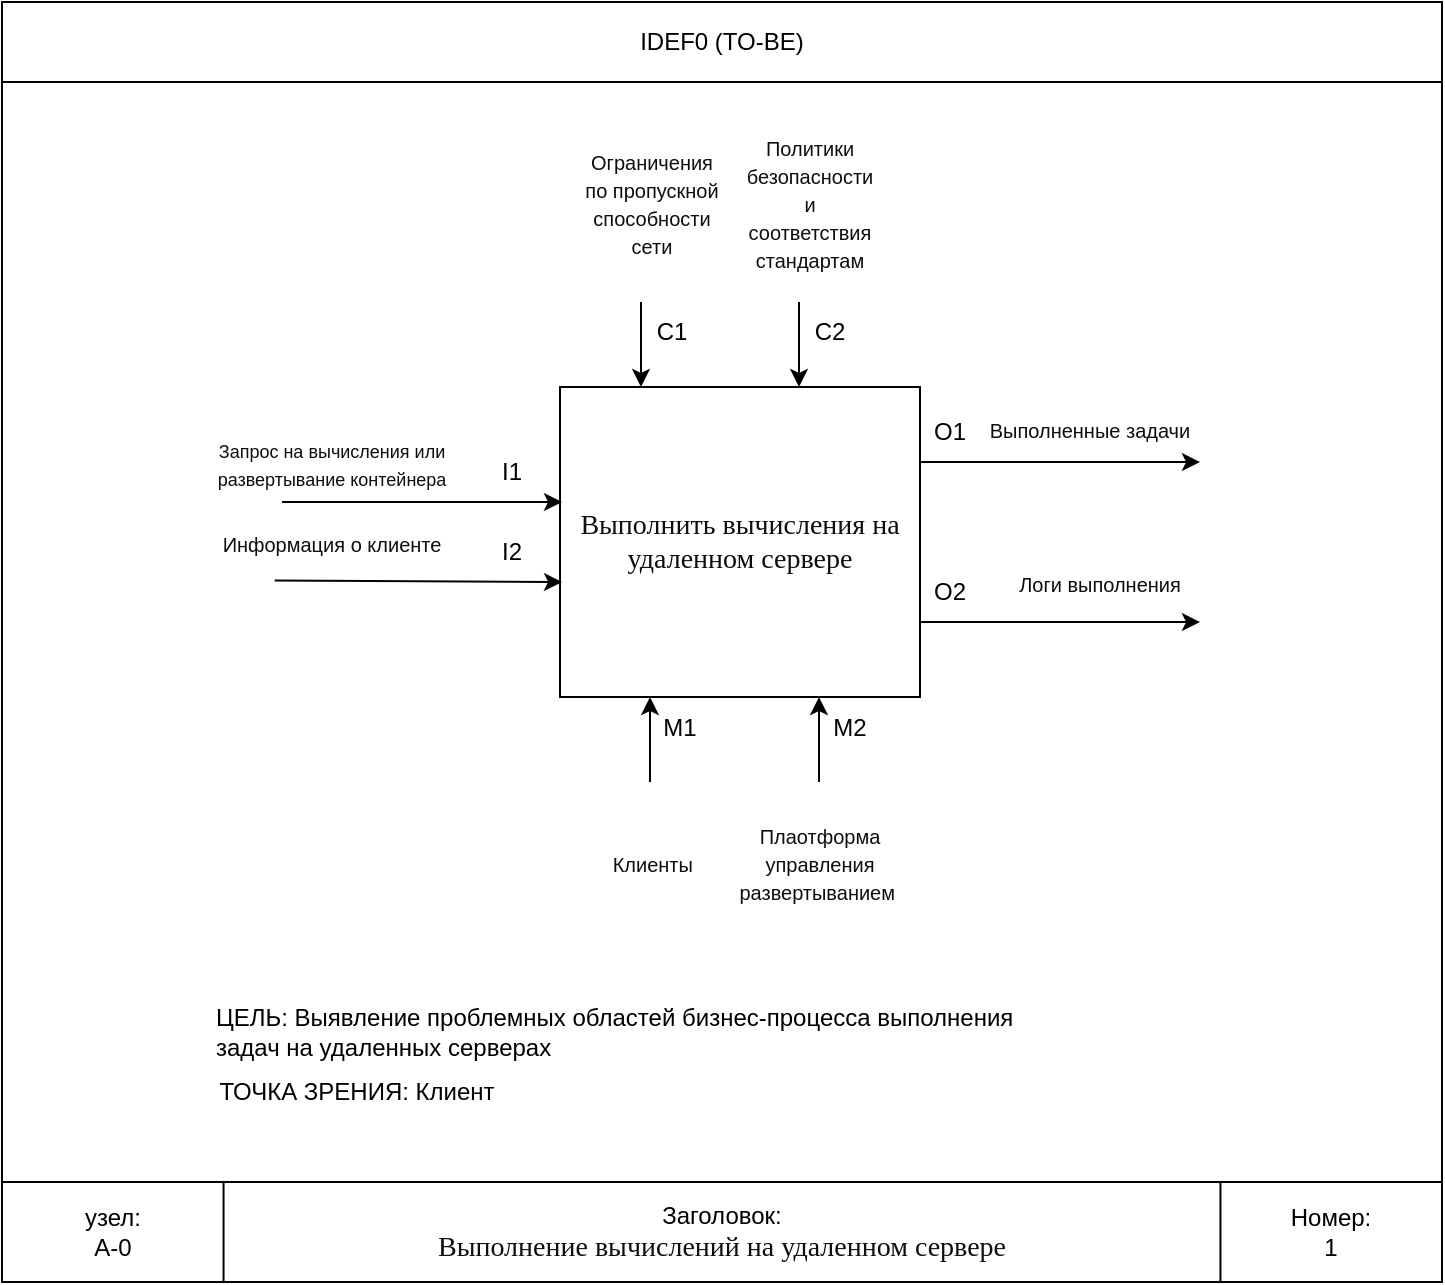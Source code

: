 <mxfile version="24.9.0">
  <diagram id="shHlo1yC8X_wF76_ZDBa" name="Страница 1">
    <mxGraphModel dx="1832" dy="726" grid="1" gridSize="10" guides="1" tooltips="1" connect="1" arrows="1" fold="1" page="1" pageScale="1" pageWidth="827" pageHeight="1169" math="0" shadow="0">
      <root>
        <mxCell id="0" />
        <mxCell id="1" parent="0" />
        <mxCell id="keKhefzbxvEpWmXAP8D1-1" value="" style="rounded=0;whiteSpace=wrap;html=1;fillColor=none;movable=0;resizable=0;rotatable=0;deletable=0;editable=0;locked=1;connectable=0;imageAspect=0;" parent="1" vertex="1">
          <mxGeometry x="-790" y="200" width="720" height="640" as="geometry" />
        </mxCell>
        <mxCell id="keKhefzbxvEpWmXAP8D1-2" value="Заголовок:&lt;div&gt;&lt;p style=&quot;margin: 0px; font-variant-numeric: normal; font-variant-east-asian: normal; font-variant-alternates: normal; font-size-adjust: none; font-kerning: auto; font-optical-sizing: auto; font-feature-settings: normal; font-variation-settings: normal; font-variant-position: normal; font-variant-emoji: normal; font-stretch: normal; font-size: 14px; line-height: normal; font-family: &amp;quot;.AppleSystemUIFont&amp;quot;; color: rgb(14, 14, 14); text-align: start;&quot; class=&quot;p1&quot;&gt;Выполнение вычислений на удаленном сервере&lt;/p&gt;&lt;/div&gt;" style="rounded=0;whiteSpace=wrap;html=1;fillColor=none;movable=1;resizable=1;rotatable=1;deletable=1;editable=1;locked=0;connectable=1;" parent="1" vertex="1">
          <mxGeometry x="-790" y="790" width="720" height="50" as="geometry" />
        </mxCell>
        <mxCell id="keKhefzbxvEpWmXAP8D1-4" value="узел:&lt;div&gt;А-0&lt;/div&gt;" style="rounded=0;whiteSpace=wrap;html=1;fillColor=none;movable=1;resizable=1;rotatable=1;deletable=1;editable=1;locked=0;connectable=1;" parent="1" vertex="1">
          <mxGeometry x="-790" y="790" width="110.77" height="50" as="geometry" />
        </mxCell>
        <mxCell id="keKhefzbxvEpWmXAP8D1-5" value="Номер:&lt;div&gt;1&lt;/div&gt;" style="rounded=0;whiteSpace=wrap;html=1;fillColor=none;movable=1;resizable=1;rotatable=1;deletable=1;editable=1;locked=0;connectable=1;" parent="1" vertex="1">
          <mxGeometry x="-180.77" y="790" width="110.77" height="50" as="geometry" />
        </mxCell>
        <mxCell id="keKhefzbxvEpWmXAP8D1-7" value="IDEF0 (TO-BE)" style="rounded=0;whiteSpace=wrap;html=1;fillColor=none;movable=1;resizable=1;rotatable=1;deletable=1;editable=1;locked=0;connectable=1;" parent="1" vertex="1">
          <mxGeometry x="-790" y="200" width="720" height="40" as="geometry" />
        </mxCell>
        <mxCell id="T_qyBE6SqRFNrWc8gcsD-43" value="&lt;span style=&quot;color: rgb(14, 14, 14); font-family: &amp;quot;.AppleSystemUIFont&amp;quot;; font-size: 14px; text-align: start;&quot;&gt;Выполнить вычисления на удаленном сервере&lt;/span&gt;" style="rounded=0;whiteSpace=wrap;html=1;fillColor=none;movable=1;resizable=1;rotatable=1;deletable=1;editable=1;locked=0;connectable=1;" parent="1" vertex="1">
          <mxGeometry x="-511" y="392.5" width="180" height="155" as="geometry" />
        </mxCell>
        <mxCell id="T_qyBE6SqRFNrWc8gcsD-44" value="" style="endArrow=classic;html=1;rounded=0;exitX=0.309;exitY=0.981;exitDx=0;exitDy=0;exitPerimeter=0;movable=1;resizable=1;rotatable=1;deletable=1;editable=1;locked=0;connectable=1;" parent="1" source="T_qyBE6SqRFNrWc8gcsD-64" edge="1">
          <mxGeometry width="50" height="50" relative="1" as="geometry">
            <mxPoint x="-593.333" y="240" as="sourcePoint" />
            <mxPoint x="-510" y="490" as="targetPoint" />
          </mxGeometry>
        </mxCell>
        <mxCell id="T_qyBE6SqRFNrWc8gcsD-45" value="" style="endArrow=classic;html=1;rounded=0;exitX=0.083;exitY=0.5;exitDx=0;exitDy=0;exitPerimeter=0;movable=1;resizable=1;rotatable=1;deletable=1;editable=1;locked=0;connectable=1;" parent="1" edge="1">
          <mxGeometry width="50" height="50" relative="1" as="geometry">
            <mxPoint x="-650" y="450" as="sourcePoint" />
            <mxPoint x="-510" y="450" as="targetPoint" />
          </mxGeometry>
        </mxCell>
        <mxCell id="T_qyBE6SqRFNrWc8gcsD-48" value="" style="endArrow=classic;html=1;rounded=0;entryX=0.25;entryY=0;entryDx=0;entryDy=0;exitX=0;exitY=0;exitDx=0;exitDy=0;movable=1;resizable=1;rotatable=1;deletable=1;editable=1;locked=0;connectable=1;" parent="1" source="T_qyBE6SqRFNrWc8gcsD-58" edge="1">
          <mxGeometry width="50" height="50" relative="1" as="geometry">
            <mxPoint x="-470.5" y="269.5" as="sourcePoint" />
            <mxPoint x="-470.5" y="392.5" as="targetPoint" />
          </mxGeometry>
        </mxCell>
        <mxCell id="T_qyBE6SqRFNrWc8gcsD-50" value="" style="endArrow=classic;html=1;rounded=0;exitX=0.083;exitY=0.5;exitDx=0;exitDy=0;exitPerimeter=0;movable=1;resizable=1;rotatable=1;deletable=1;editable=1;locked=0;connectable=1;" parent="1" edge="1">
          <mxGeometry width="50" height="50" relative="1" as="geometry">
            <mxPoint x="-331" y="510" as="sourcePoint" />
            <mxPoint x="-191" y="510" as="targetPoint" />
          </mxGeometry>
        </mxCell>
        <mxCell id="T_qyBE6SqRFNrWc8gcsD-51" value="" style="endArrow=classic;html=1;rounded=0;exitX=0.083;exitY=0.5;exitDx=0;exitDy=0;exitPerimeter=0;movable=1;resizable=1;rotatable=1;deletable=1;editable=1;locked=0;connectable=1;" parent="1" edge="1">
          <mxGeometry width="50" height="50" relative="1" as="geometry">
            <mxPoint x="-331" y="430" as="sourcePoint" />
            <mxPoint x="-191" y="430" as="targetPoint" />
          </mxGeometry>
        </mxCell>
        <mxCell id="T_qyBE6SqRFNrWc8gcsD-53" value="I1" style="text;html=1;align=center;verticalAlign=middle;whiteSpace=wrap;rounded=0;movable=1;resizable=1;rotatable=1;deletable=1;editable=1;locked=0;connectable=1;" parent="1" vertex="1">
          <mxGeometry x="-550" y="420" width="30" height="30" as="geometry" />
        </mxCell>
        <mxCell id="T_qyBE6SqRFNrWc8gcsD-54" value="I2" style="text;html=1;align=center;verticalAlign=middle;whiteSpace=wrap;rounded=0;movable=1;resizable=1;rotatable=1;deletable=1;editable=1;locked=0;connectable=1;" parent="1" vertex="1">
          <mxGeometry x="-550" y="460" width="30" height="30" as="geometry" />
        </mxCell>
        <mxCell id="T_qyBE6SqRFNrWc8gcsD-58" value="C1" style="text;html=1;align=center;verticalAlign=middle;whiteSpace=wrap;rounded=0;movable=1;resizable=1;rotatable=1;deletable=1;editable=1;locked=0;connectable=1;" parent="1" vertex="1">
          <mxGeometry x="-470.5" y="350" width="30" height="30" as="geometry" />
        </mxCell>
        <mxCell id="T_qyBE6SqRFNrWc8gcsD-59" value="O1" style="text;html=1;align=center;verticalAlign=middle;whiteSpace=wrap;rounded=0;movable=1;resizable=1;rotatable=1;deletable=1;editable=1;locked=0;connectable=1;" parent="1" vertex="1">
          <mxGeometry x="-331" y="400" width="30" height="30" as="geometry" />
        </mxCell>
        <mxCell id="T_qyBE6SqRFNrWc8gcsD-60" value="O2" style="text;html=1;align=center;verticalAlign=middle;whiteSpace=wrap;rounded=0;movable=1;resizable=1;rotatable=1;deletable=1;editable=1;locked=0;connectable=1;" parent="1" vertex="1">
          <mxGeometry x="-331" y="480" width="30" height="30" as="geometry" />
        </mxCell>
        <mxCell id="T_qyBE6SqRFNrWc8gcsD-62" value="&lt;p class=&quot;p1&quot; style=&quot;margin: 0px; font-variant-numeric: normal; font-variant-east-asian: normal; font-variant-alternates: normal; font-size-adjust: none; font-kerning: auto; font-optical-sizing: auto; font-feature-settings: normal; font-variation-settings: normal; font-variant-position: normal; font-variant-emoji: normal; font-stretch: normal; line-height: normal; color: rgb(14, 14, 14);&quot;&gt;&lt;font style=&quot;font-size: 9px;&quot; face=&quot;Helvetica&quot;&gt;Запрос на вычисления или развертывание контейнера&lt;/font&gt;&lt;/p&gt;" style="text;html=1;align=center;verticalAlign=middle;whiteSpace=wrap;rounded=0;movable=1;resizable=1;rotatable=1;deletable=1;editable=1;locked=0;connectable=1;" parent="1" vertex="1">
          <mxGeometry x="-700" y="410" width="150" height="40" as="geometry" />
        </mxCell>
        <mxCell id="T_qyBE6SqRFNrWc8gcsD-64" value="&lt;p class=&quot;p1&quot; style=&quot;margin: 0px; font-variant-numeric: normal; font-variant-east-asian: normal; font-variant-alternates: normal; font-size-adjust: none; font-kerning: auto; font-optical-sizing: auto; font-feature-settings: normal; font-variation-settings: normal; font-variant-position: normal; font-variant-emoji: normal; font-stretch: normal; line-height: normal;&quot;&gt;&lt;font size=&quot;1&quot; color=&quot;#0e0e0e&quot;&gt;Информация о клиенте&lt;/font&gt;&lt;/p&gt;" style="text;html=1;align=center;verticalAlign=middle;whiteSpace=wrap;rounded=0;movable=1;resizable=1;rotatable=1;deletable=1;editable=1;locked=0;connectable=1;" parent="1" vertex="1">
          <mxGeometry x="-700" y="450" width="150" height="40" as="geometry" />
        </mxCell>
        <mxCell id="T_qyBE6SqRFNrWc8gcsD-67" value="&lt;p class=&quot;p1&quot; style=&quot;margin: 0px; font-variant-numeric: normal; font-variant-east-asian: normal; font-variant-alternates: normal; font-size-adjust: none; font-kerning: auto; font-optical-sizing: auto; font-feature-settings: normal; font-variation-settings: normal; font-variant-position: normal; font-variant-emoji: normal; font-stretch: normal; line-height: normal;&quot;&gt;&lt;font size=&quot;1&quot; color=&quot;#0e0e0e&quot;&gt;Ограничения по пропускной способности сети&lt;/font&gt;&lt;/p&gt;" style="text;html=1;align=center;verticalAlign=middle;whiteSpace=wrap;rounded=0;movable=1;resizable=1;rotatable=1;deletable=1;editable=1;locked=0;connectable=1;" parent="1" vertex="1">
          <mxGeometry x="-500.5" y="260" width="70" height="80" as="geometry" />
        </mxCell>
        <mxCell id="T_qyBE6SqRFNrWc8gcsD-68" value="" style="endArrow=classic;html=1;rounded=0;entryX=0.25;entryY=0;entryDx=0;entryDy=0;exitX=0;exitY=0;exitDx=0;exitDy=0;movable=1;resizable=1;rotatable=1;deletable=1;editable=1;locked=0;connectable=1;" parent="1" source="T_qyBE6SqRFNrWc8gcsD-69" edge="1">
          <mxGeometry width="50" height="50" relative="1" as="geometry">
            <mxPoint x="-391.5" y="269.5" as="sourcePoint" />
            <mxPoint x="-391.5" y="392.5" as="targetPoint" />
          </mxGeometry>
        </mxCell>
        <mxCell id="T_qyBE6SqRFNrWc8gcsD-69" value="C2" style="text;html=1;align=center;verticalAlign=middle;whiteSpace=wrap;rounded=0;movable=1;resizable=1;rotatable=1;deletable=1;editable=1;locked=0;connectable=1;" parent="1" vertex="1">
          <mxGeometry x="-391.5" y="350" width="30" height="30" as="geometry" />
        </mxCell>
        <mxCell id="T_qyBE6SqRFNrWc8gcsD-70" value="&lt;p class=&quot;p1&quot; style=&quot;margin: 0px; font-variant-numeric: normal; font-variant-east-asian: normal; font-variant-alternates: normal; font-size-adjust: none; font-kerning: auto; font-optical-sizing: auto; font-feature-settings: normal; font-variation-settings: normal; font-variant-position: normal; font-variant-emoji: normal; font-stretch: normal; line-height: normal;&quot;&gt;&lt;font size=&quot;1&quot; color=&quot;#0e0e0e&quot;&gt;Политики безопасности и соответствия стандартам&lt;/font&gt;&lt;/p&gt;" style="text;html=1;align=center;verticalAlign=middle;whiteSpace=wrap;rounded=0;movable=1;resizable=1;rotatable=1;deletable=1;editable=1;locked=0;connectable=1;" parent="1" vertex="1">
          <mxGeometry x="-421.5" y="260" width="70" height="80" as="geometry" />
        </mxCell>
        <mxCell id="T_qyBE6SqRFNrWc8gcsD-75" value="" style="endArrow=classic;html=1;rounded=0;entryX=0.5;entryY=1;entryDx=0;entryDy=0;movable=1;resizable=1;rotatable=1;deletable=1;editable=1;locked=0;connectable=1;" parent="1" edge="1">
          <mxGeometry width="50" height="50" relative="1" as="geometry">
            <mxPoint x="-466" y="590" as="sourcePoint" />
            <mxPoint x="-466" y="547.5" as="targetPoint" />
          </mxGeometry>
        </mxCell>
        <mxCell id="T_qyBE6SqRFNrWc8gcsD-76" value="M1" style="text;html=1;align=center;verticalAlign=middle;whiteSpace=wrap;rounded=0;movable=1;resizable=1;rotatable=1;deletable=1;editable=1;locked=0;connectable=1;" parent="1" vertex="1">
          <mxGeometry x="-466" y="547.5" width="30" height="30" as="geometry" />
        </mxCell>
        <mxCell id="T_qyBE6SqRFNrWc8gcsD-77" value="&lt;p class=&quot;p1&quot; style=&quot;margin: 0px; font-variant-numeric: normal; font-variant-east-asian: normal; font-variant-alternates: normal; font-size-adjust: none; font-kerning: auto; font-optical-sizing: auto; font-feature-settings: normal; font-variation-settings: normal; font-variant-position: normal; font-variant-emoji: normal; font-stretch: normal; line-height: normal;&quot;&gt;&lt;font size=&quot;1&quot; color=&quot;#0e0e0e&quot;&gt;&amp;nbsp;Клиенты&lt;/font&gt;&lt;/p&gt;" style="text;html=1;align=center;verticalAlign=middle;whiteSpace=wrap;rounded=0;movable=1;resizable=1;rotatable=1;deletable=1;editable=1;locked=0;connectable=1;" parent="1" vertex="1">
          <mxGeometry x="-501" y="590" width="70" height="80" as="geometry" />
        </mxCell>
        <mxCell id="T_qyBE6SqRFNrWc8gcsD-78" value="" style="endArrow=classic;html=1;rounded=0;entryX=0.5;entryY=1;entryDx=0;entryDy=0;movable=1;resizable=1;rotatable=1;deletable=1;editable=1;locked=0;connectable=1;" parent="1" edge="1">
          <mxGeometry width="50" height="50" relative="1" as="geometry">
            <mxPoint x="-381.5" y="590" as="sourcePoint" />
            <mxPoint x="-381.5" y="547.5" as="targetPoint" />
          </mxGeometry>
        </mxCell>
        <mxCell id="T_qyBE6SqRFNrWc8gcsD-79" value="M2" style="text;html=1;align=center;verticalAlign=middle;whiteSpace=wrap;rounded=0;movable=1;resizable=1;rotatable=1;deletable=1;editable=1;locked=0;connectable=1;" parent="1" vertex="1">
          <mxGeometry x="-381.5" y="547.5" width="30" height="30" as="geometry" />
        </mxCell>
        <mxCell id="T_qyBE6SqRFNrWc8gcsD-80" value="&lt;p class=&quot;p1&quot; style=&quot;margin: 0px; font-variant-numeric: normal; font-variant-east-asian: normal; font-variant-alternates: normal; font-size-adjust: none; font-kerning: auto; font-optical-sizing: auto; font-feature-settings: normal; font-variation-settings: normal; font-variant-position: normal; font-variant-emoji: normal; font-stretch: normal; line-height: normal;&quot;&gt;&lt;font size=&quot;1&quot; color=&quot;#0e0e0e&quot;&gt;Плаотформа управления развертыванием&amp;nbsp;&lt;/font&gt;&lt;/p&gt;" style="text;html=1;align=center;verticalAlign=middle;whiteSpace=wrap;rounded=0;movable=1;resizable=1;rotatable=1;deletable=1;editable=1;locked=0;connectable=1;" parent="1" vertex="1">
          <mxGeometry x="-416.5" y="590" width="70" height="80" as="geometry" />
        </mxCell>
        <mxCell id="T_qyBE6SqRFNrWc8gcsD-81" value="&lt;p class=&quot;p1&quot; style=&quot;margin: 0px; font-variant-numeric: normal; font-variant-east-asian: normal; font-variant-alternates: normal; font-size-adjust: none; font-kerning: auto; font-optical-sizing: auto; font-feature-settings: normal; font-variation-settings: normal; font-variant-position: normal; font-variant-emoji: normal; font-stretch: normal; line-height: normal;&quot;&gt;&lt;font size=&quot;1&quot; color=&quot;#0e0e0e&quot;&gt;Выполненные задачи&lt;/font&gt;&lt;/p&gt;" style="text;html=1;align=center;verticalAlign=middle;whiteSpace=wrap;rounded=0;movable=1;resizable=1;rotatable=1;deletable=1;editable=1;locked=0;connectable=1;" parent="1" vertex="1">
          <mxGeometry x="-301" y="392.5" width="110" height="40" as="geometry" />
        </mxCell>
        <mxCell id="T_qyBE6SqRFNrWc8gcsD-82" value="&lt;p class=&quot;p1&quot; style=&quot;margin: 0px; font-variant-numeric: normal; font-variant-east-asian: normal; font-variant-alternates: normal; font-size-adjust: none; font-kerning: auto; font-optical-sizing: auto; font-feature-settings: normal; font-variation-settings: normal; font-variant-position: normal; font-variant-emoji: normal; font-stretch: normal; line-height: normal;&quot;&gt;&lt;font size=&quot;1&quot; color=&quot;#0e0e0e&quot;&gt;Логи выполнения&lt;/font&gt;&lt;/p&gt;" style="text;html=1;align=center;verticalAlign=middle;whiteSpace=wrap;rounded=0;movable=1;resizable=1;rotatable=1;deletable=1;editable=1;locked=0;connectable=1;" parent="1" vertex="1">
          <mxGeometry x="-291" y="470" width="100" height="40" as="geometry" />
        </mxCell>
        <mxCell id="T_qyBE6SqRFNrWc8gcsD-83" value="ТОЧКА ЗРЕНИЯ: Клиент" style="text;html=1;align=center;verticalAlign=middle;whiteSpace=wrap;rounded=0;" parent="1" vertex="1">
          <mxGeometry x="-685" y="730" width="144.61" height="30" as="geometry" />
        </mxCell>
        <mxCell id="T_qyBE6SqRFNrWc8gcsD-86" value="ЦЕЛЬ:&amp;nbsp;Выявление проблемных областей бизнес-процесса выполнения задач на удаленных серверах&amp;nbsp;" style="text;html=1;align=left;verticalAlign=middle;whiteSpace=wrap;rounded=0;" parent="1" vertex="1">
          <mxGeometry x="-685" y="700" width="404" height="30" as="geometry" />
        </mxCell>
      </root>
    </mxGraphModel>
  </diagram>
</mxfile>
